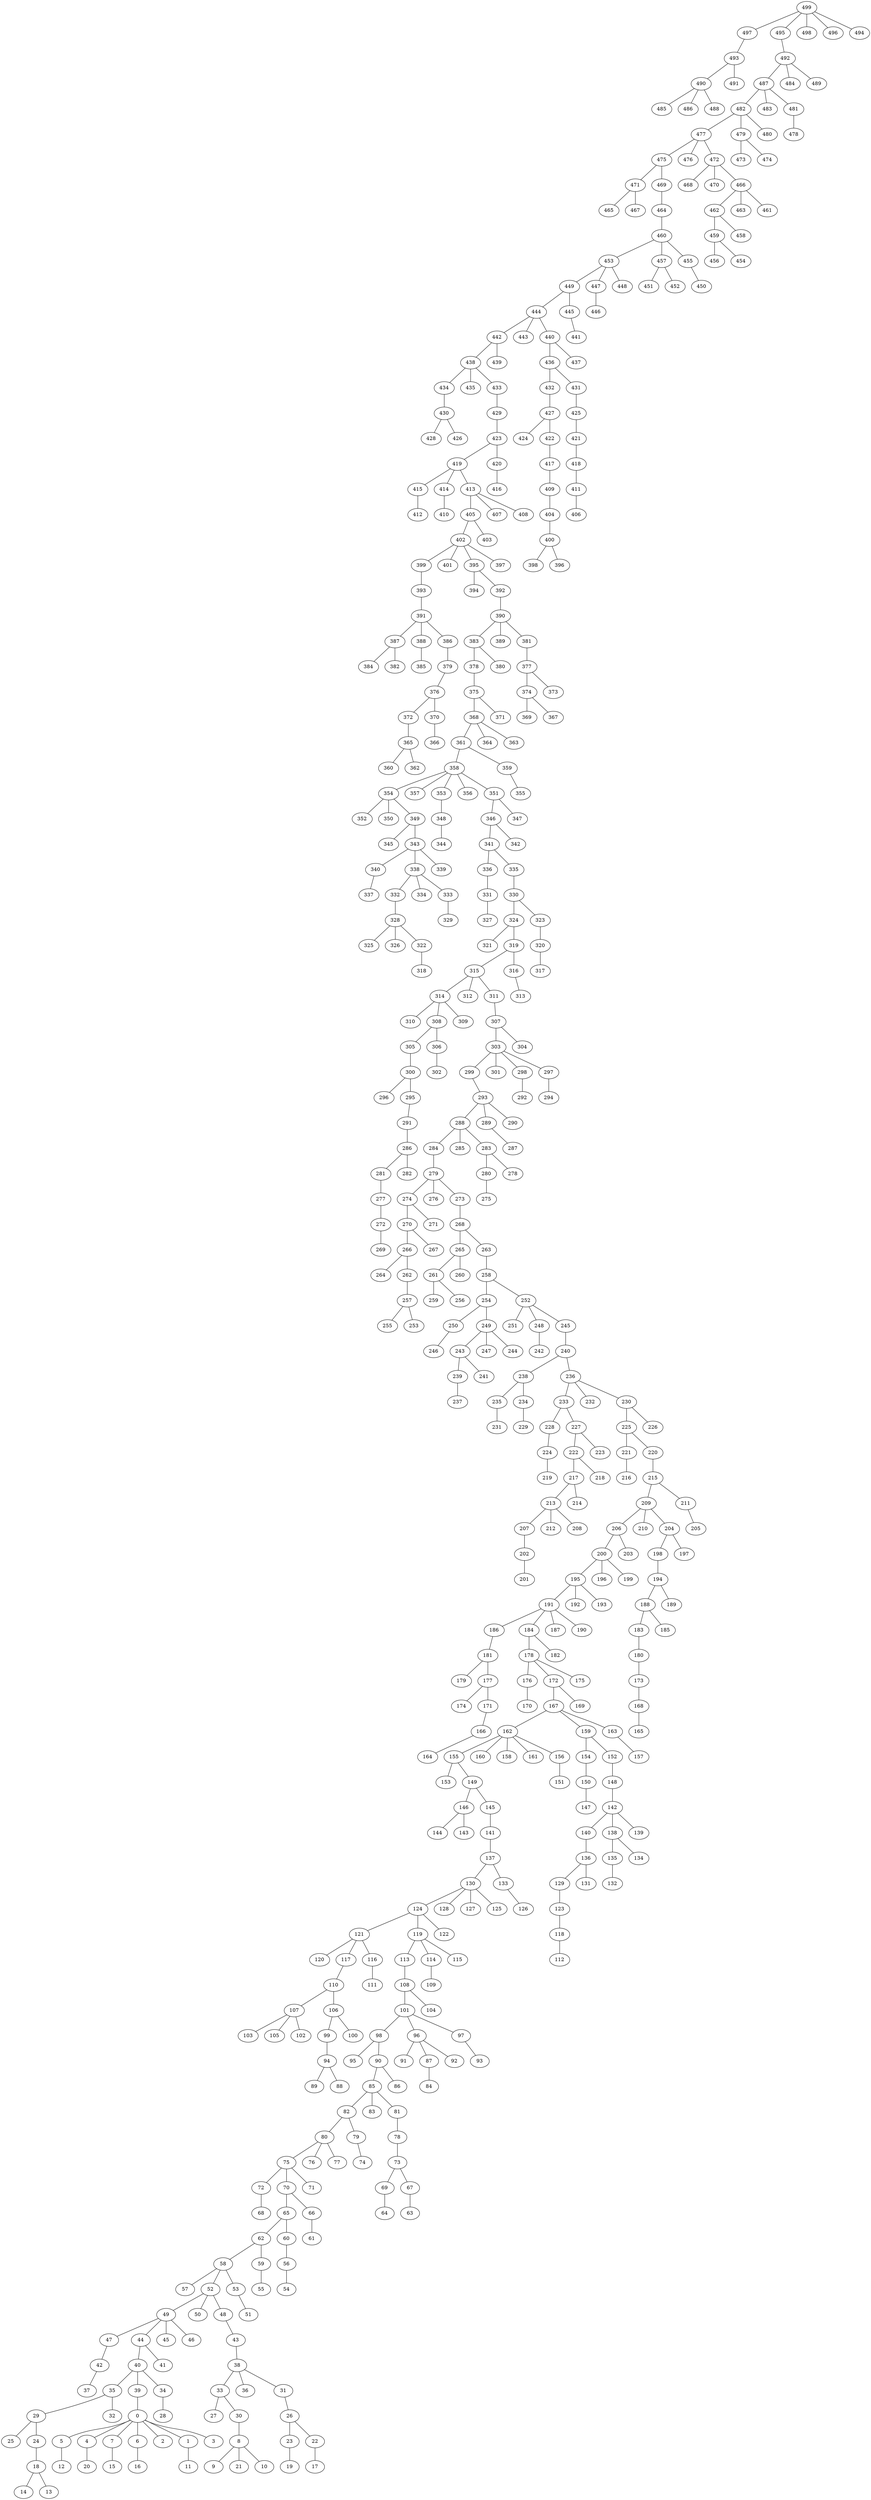 graph {
  499 -- 497;
  499 -- 495;
  499 -- 498;
  499 -- 496;
  499 -- 494;
  497 -- 493;
  495 -- 492;
  493 -- 490;
  493 -- 491;
  492 -- 487;
  492 -- 484;
  492 -- 489;
  490 -- 485;
  490 -- 486;
  490 -- 488;
  487 -- 482;
  487 -- 483;
  487 -- 481;
  482 -- 477;
  482 -- 479;
  482 -- 480;
  481 -- 478;
  477 -- 475;
  477 -- 476;
  477 -- 472;
  479 -- 473;
  479 -- 474;
  475 -- 471;
  475 -- 469;
  472 -- 468;
  472 -- 470;
  472 -- 466;
  471 -- 465;
  471 -- 467;
  469 -- 464;
  466 -- 462;
  466 -- 463;
  466 -- 461;
  464 -- 460;
  462 -- 459;
  462 -- 458;
  460 -- 453;
  460 -- 457;
  460 -- 455;
  459 -- 456;
  459 -- 454;
  453 -- 449;
  453 -- 447;
  453 -- 448;
  457 -- 451;
  457 -- 452;
  455 -- 450;
  449 -- 444;
  449 -- 445;
  447 -- 446;
  444 -- 442;
  444 -- 443;
  444 -- 440;
  445 -- 441;
  442 -- 438;
  442 -- 439;
  440 -- 436;
  440 -- 437;
  438 -- 434;
  438 -- 435;
  438 -- 433;
  436 -- 432;
  436 -- 431;
  434 -- 430;
  433 -- 429;
  432 -- 427;
  431 -- 425;
  430 -- 428;
  430 -- 426;
  429 -- 423;
  427 -- 424;
  427 -- 422;
  425 -- 421;
  423 -- 419;
  423 -- 420;
  422 -- 417;
  421 -- 418;
  419 -- 415;
  419 -- 414;
  419 -- 413;
  420 -- 416;
  417 -- 409;
  418 -- 411;
  415 -- 412;
  414 -- 410;
  413 -- 405;
  413 -- 407;
  413 -- 408;
  409 -- 404;
  411 -- 406;
  405 -- 402;
  405 -- 403;
  404 -- 400;
  402 -- 399;
  402 -- 401;
  402 -- 395;
  402 -- 397;
  400 -- 398;
  400 -- 396;
  399 -- 393;
  395 -- 394;
  395 -- 392;
  393 -- 391;
  392 -- 390;
  391 -- 387;
  391 -- 388;
  391 -- 386;
  390 -- 383;
  390 -- 389;
  390 -- 381;
  387 -- 384;
  387 -- 382;
  388 -- 385;
  386 -- 379;
  383 -- 378;
  383 -- 380;
  381 -- 377;
  379 -- 376;
  378 -- 375;
  377 -- 374;
  377 -- 373;
  376 -- 372;
  376 -- 370;
  375 -- 368;
  375 -- 371;
  374 -- 369;
  374 -- 367;
  372 -- 365;
  370 -- 366;
  368 -- 361;
  368 -- 364;
  368 -- 363;
  365 -- 360;
  365 -- 362;
  361 -- 358;
  361 -- 359;
  358 -- 354;
  358 -- 357;
  358 -- 353;
  358 -- 356;
  358 -- 351;
  359 -- 355;
  354 -- 352;
  354 -- 350;
  354 -- 349;
  353 -- 348;
  351 -- 346;
  351 -- 347;
  349 -- 345;
  349 -- 343;
  348 -- 344;
  346 -- 341;
  346 -- 342;
  343 -- 340;
  343 -- 338;
  343 -- 339;
  341 -- 336;
  341 -- 335;
  340 -- 337;
  338 -- 332;
  338 -- 334;
  338 -- 333;
  336 -- 331;
  335 -- 330;
  332 -- 328;
  333 -- 329;
  331 -- 327;
  330 -- 324;
  330 -- 323;
  328 -- 325;
  328 -- 326;
  328 -- 322;
  324 -- 321;
  324 -- 319;
  323 -- 320;
  322 -- 318;
  319 -- 315;
  319 -- 316;
  320 -- 317;
  315 -- 314;
  315 -- 312;
  315 -- 311;
  316 -- 313;
  314 -- 310;
  314 -- 308;
  314 -- 309;
  311 -- 307;
  308 -- 305;
  308 -- 306;
  307 -- 303;
  307 -- 304;
  305 -- 300;
  306 -- 302;
  303 -- 299;
  303 -- 301;
  303 -- 298;
  303 -- 297;
  300 -- 296;
  300 -- 295;
  299 -- 293;
  298 -- 292;
  297 -- 294;
  295 -- 291;
  293 -- 288;
  293 -- 289;
  293 -- 290;
  291 -- 286;
  288 -- 284;
  288 -- 285;
  288 -- 283;
  289 -- 287;
  286 -- 281;
  286 -- 282;
  284 -- 279;
  283 -- 280;
  283 -- 278;
  281 -- 277;
  279 -- 274;
  279 -- 276;
  279 -- 273;
  280 -- 275;
  277 -- 272;
  274 -- 270;
  274 -- 271;
  273 -- 268;
  272 -- 269;
  270 -- 266;
  270 -- 267;
  268 -- 265;
  268 -- 263;
  266 -- 264;
  266 -- 262;
  265 -- 261;
  265 -- 260;
  263 -- 258;
  262 -- 257;
  261 -- 259;
  261 -- 256;
  258 -- 254;
  258 -- 252;
  257 -- 255;
  257 -- 253;
  254 -- 250;
  254 -- 249;
  252 -- 251;
  252 -- 248;
  252 -- 245;
  250 -- 246;
  249 -- 243;
  249 -- 247;
  249 -- 244;
  248 -- 242;
  245 -- 240;
  243 -- 239;
  243 -- 241;
  240 -- 238;
  240 -- 236;
  239 -- 237;
  238 -- 235;
  238 -- 234;
  236 -- 233;
  236 -- 232;
  236 -- 230;
  235 -- 231;
  234 -- 229;
  233 -- 228;
  233 -- 227;
  230 -- 225;
  230 -- 226;
  228 -- 224;
  227 -- 222;
  227 -- 223;
  225 -- 221;
  225 -- 220;
  224 -- 219;
  222 -- 217;
  222 -- 218;
  221 -- 216;
  220 -- 215;
  217 -- 213;
  217 -- 214;
  215 -- 209;
  215 -- 211;
  213 -- 207;
  213 -- 212;
  213 -- 208;
  209 -- 206;
  209 -- 210;
  209 -- 204;
  211 -- 205;
  207 -- 202;
  206 -- 200;
  206 -- 203;
  204 -- 198;
  204 -- 197;
  202 -- 201;
  200 -- 195;
  200 -- 196;
  200 -- 199;
  198 -- 194;
  195 -- 191;
  195 -- 192;
  195 -- 193;
  194 -- 188;
  194 -- 189;
  191 -- 186;
  191 -- 184;
  191 -- 187;
  191 -- 190;
  188 -- 183;
  188 -- 185;
  186 -- 181;
  184 -- 178;
  184 -- 182;
  183 -- 180;
  181 -- 179;
  181 -- 177;
  178 -- 176;
  178 -- 172;
  178 -- 175;
  180 -- 173;
  177 -- 174;
  177 -- 171;
  176 -- 170;
  172 -- 167;
  172 -- 169;
  173 -- 168;
  171 -- 166;
  167 -- 162;
  167 -- 159;
  167 -- 163;
  168 -- 165;
  166 -- 164;
  162 -- 155;
  162 -- 160;
  162 -- 158;
  162 -- 161;
  162 -- 156;
  159 -- 154;
  159 -- 152;
  163 -- 157;
  155 -- 153;
  155 -- 149;
  156 -- 151;
  154 -- 150;
  152 -- 148;
  149 -- 146;
  149 -- 145;
  150 -- 147;
  148 -- 142;
  146 -- 144;
  146 -- 143;
  145 -- 141;
  142 -- 140;
  142 -- 138;
  142 -- 139;
  141 -- 137;
  140 -- 136;
  138 -- 135;
  138 -- 134;
  137 -- 130;
  137 -- 133;
  136 -- 129;
  136 -- 131;
  135 -- 132;
  130 -- 124;
  130 -- 128;
  130 -- 127;
  130 -- 125;
  133 -- 126;
  129 -- 123;
  124 -- 121;
  124 -- 119;
  124 -- 122;
  123 -- 118;
  121 -- 120;
  121 -- 117;
  121 -- 116;
  119 -- 113;
  119 -- 114;
  119 -- 115;
  118 -- 112;
  117 -- 110;
  116 -- 111;
  113 -- 108;
  114 -- 109;
  110 -- 107;
  110 -- 106;
  108 -- 101;
  108 -- 104;
  107 -- 103;
  107 -- 105;
  107 -- 102;
  106 -- 99;
  106 -- 100;
  101 -- 98;
  101 -- 96;
  101 -- 97;
  99 -- 94;
  98 -- 95;
  98 -- 90;
  96 -- 91;
  96 -- 87;
  96 -- 92;
  97 -- 93;
  94 -- 89;
  94 -- 88;
  90 -- 85;
  90 -- 86;
  87 -- 84;
  85 -- 82;
  85 -- 83;
  85 -- 81;
  82 -- 80;
  82 -- 79;
  81 -- 78;
  80 -- 75;
  80 -- 76;
  80 -- 77;
  79 -- 74;
  78 -- 73;
  75 -- 72;
  75 -- 70;
  75 -- 71;
  73 -- 69;
  73 -- 67;
  72 -- 68;
  70 -- 65;
  70 -- 66;
  69 -- 64;
  67 -- 63;
  65 -- 62;
  65 -- 60;
  66 -- 61;
  62 -- 58;
  62 -- 59;
  60 -- 56;
  58 -- 57;
  58 -- 52;
  58 -- 53;
  59 -- 55;
  56 -- 54;
  52 -- 49;
  52 -- 50;
  52 -- 48;
  53 -- 51;
  49 -- 47;
  49 -- 44;
  49 -- 45;
  49 -- 46;
  48 -- 43;
  47 -- 42;
  44 -- 40;
  44 -- 41;
  43 -- 38;
  42 -- 37;
  40 -- 35;
  40 -- 39;
  40 -- 34;
  38 -- 33;
  38 -- 36;
  38 -- 31;
  35 -- 29;
  35 -- 32;
  39 -- 0;
  34 -- 28;
  33 -- 27;
  33 -- 30;
  31 -- 26;
  29 -- 25;
  29 -- 24;
  0 -- 5;
  0 -- 4;
  0 -- 7;
  0 -- 6;
  0 -- 2;
  0 -- 1;
  0 -- 3;
  30 -- 8;
  26 -- 23;
  26 -- 22;
  24 -- 18;
  5 -- 12;
  4 -- 20;
  7 -- 15;
  6 -- 16;
  1 -- 11;
  8 -- 9;
  8 -- 21;
  8 -- 10;
  23 -- 19;
  22 -- 17;
  18 -- 14;
  18 -- 13;
}
